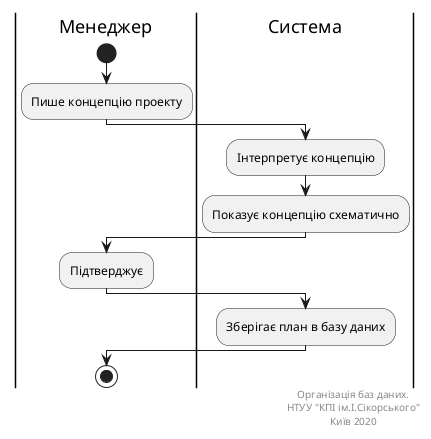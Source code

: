 @startuml createProjectUC


|Менеджер|
start
:Пише концепцію проекту;

|Система|
:Інтерпретує концепцію;
:Показує концепцію схематично;

|Менеджер|
:Підтверджує;

|Система|
:Зберігає план в базу даних;

|Менеджер|
stop

right footer
Організація баз даних.
НТУУ "КПІ ім.І.Сікорського"
Київ 2020 
end footer
@enduml
